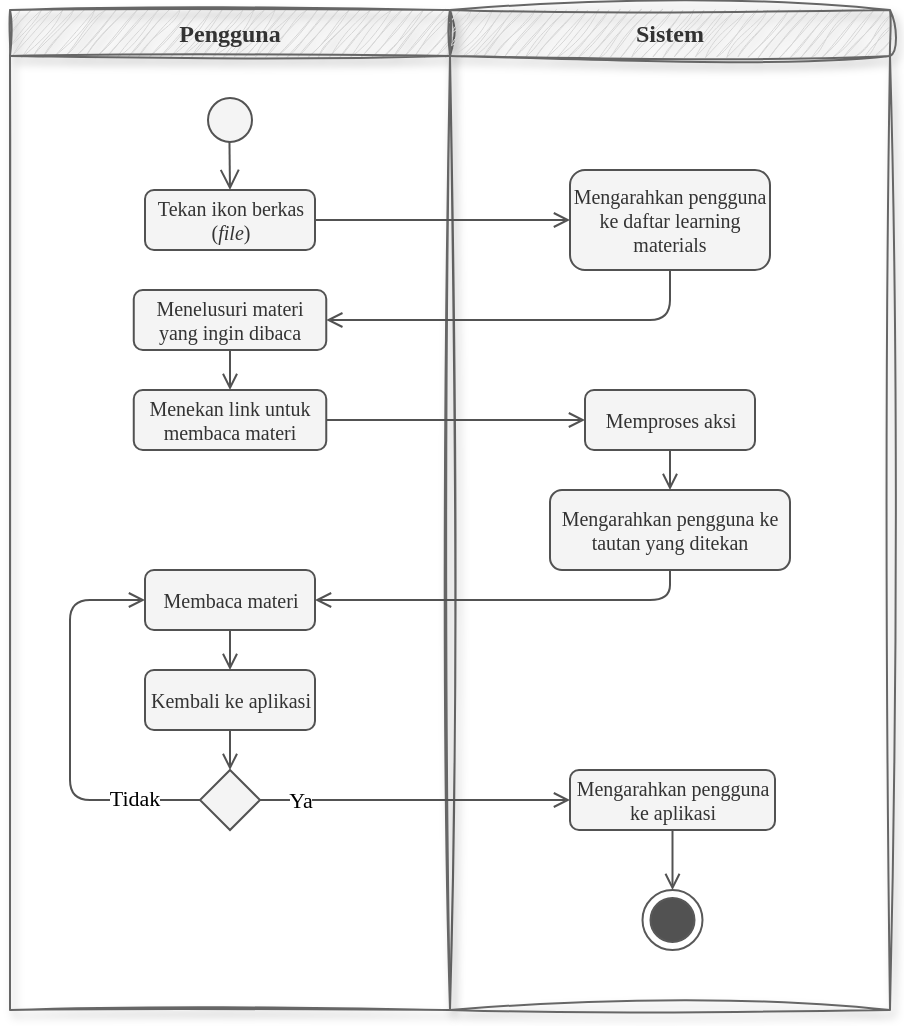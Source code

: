 <mxfile version="21.2.1" type="github">
  <diagram name="Page-1" id="Ld1aoI5Wh_hhJceakD75">
    <mxGraphModel dx="662" dy="398" grid="1" gridSize="10" guides="1" tooltips="1" connect="1" arrows="1" fold="1" page="1" pageScale="1" pageWidth="850" pageHeight="1100" math="0" shadow="0">
      <root>
        <mxCell id="0" />
        <mxCell id="1" parent="0" />
        <mxCell id="6NZ86adkNk5Ug3fPjiLe-1" value="Pengguna" style="swimlane;whiteSpace=wrap;html=1;fontFamily=Ubuntu;fontSource=https%3A%2F%2Ffonts.googleapis.com%2Fcss%3Ffamily%3DUbuntu;rounded=0;swimlaneFillColor=none;glass=0;shadow=1;sketch=1;curveFitting=1;jiggle=2;fillColor=#D6D6D6;fontColor=#333333;strokeColor=#666666;" vertex="1" parent="1">
          <mxGeometry x="180" y="70" width="220" height="500" as="geometry" />
        </mxCell>
        <mxCell id="6NZ86adkNk5Ug3fPjiLe-2" value="" style="ellipse;html=1;shape=startState;fillColor=#f4f4f4;strokeColor=#535353;strokeWidth=1;fillStyle=auto;fontColor=#595959;" vertex="1" parent="6NZ86adkNk5Ug3fPjiLe-1">
          <mxGeometry x="95" y="40" width="30" height="30" as="geometry" />
        </mxCell>
        <mxCell id="6NZ86adkNk5Ug3fPjiLe-3" value="" style="html=1;verticalAlign=bottom;endArrow=open;endSize=8;strokeColor=#525252;rounded=0;strokeWidth=1;fillColor=#eeeeee;exitX=0.491;exitY=0.867;exitDx=0;exitDy=0;exitPerimeter=0;entryX=0.5;entryY=0;entryDx=0;entryDy=0;fontColor=#333333;" edge="1" parent="6NZ86adkNk5Ug3fPjiLe-1" source="6NZ86adkNk5Ug3fPjiLe-2" target="6NZ86adkNk5Ug3fPjiLe-18">
          <mxGeometry relative="1" as="geometry">
            <mxPoint x="110" y="90" as="targetPoint" />
          </mxGeometry>
        </mxCell>
        <mxCell id="6NZ86adkNk5Ug3fPjiLe-18" value="Tekan ikon berkas (&lt;i&gt;file&lt;/i&gt;)" style="rounded=1;whiteSpace=wrap;html=1;fillColor=#f4f4f4;strokeColor=#525252;fontFamily=Ubuntu;fontSource=https%3A%2F%2Ffonts.googleapis.com%2Fcss%3Ffamily%3DUbuntu;fontSize=10;fontColor=#333333;" vertex="1" parent="6NZ86adkNk5Ug3fPjiLe-1">
          <mxGeometry x="67.5" y="90" width="85" height="30" as="geometry" />
        </mxCell>
        <mxCell id="6NZ86adkNk5Ug3fPjiLe-25" value="" style="rounded=0;orthogonalLoop=1;jettySize=auto;html=1;strokeColor=#525252;endArrow=open;endFill=0;" edge="1" parent="6NZ86adkNk5Ug3fPjiLe-1" source="6NZ86adkNk5Ug3fPjiLe-21" target="6NZ86adkNk5Ug3fPjiLe-24">
          <mxGeometry relative="1" as="geometry" />
        </mxCell>
        <mxCell id="6NZ86adkNk5Ug3fPjiLe-21" value="Menelusuri materi yang ingin dibaca" style="rounded=1;whiteSpace=wrap;html=1;fillColor=#f4f4f4;strokeColor=#525252;fontFamily=Ubuntu;fontSource=https%3A%2F%2Ffonts.googleapis.com%2Fcss%3Ffamily%3DUbuntu;fontSize=10;fontColor=#333333;" vertex="1" parent="6NZ86adkNk5Ug3fPjiLe-1">
          <mxGeometry x="61.88" y="140" width="96.25" height="30" as="geometry" />
        </mxCell>
        <mxCell id="6NZ86adkNk5Ug3fPjiLe-24" value="Menekan link untuk membaca materi" style="rounded=1;whiteSpace=wrap;html=1;fillColor=#f4f4f4;strokeColor=#525252;fontFamily=Ubuntu;fontSource=https%3A%2F%2Ffonts.googleapis.com%2Fcss%3Ffamily%3DUbuntu;fontSize=10;fontColor=#333333;" vertex="1" parent="6NZ86adkNk5Ug3fPjiLe-1">
          <mxGeometry x="61.88" y="190" width="96.25" height="30" as="geometry" />
        </mxCell>
        <mxCell id="6NZ86adkNk5Ug3fPjiLe-35" value="" style="rounded=0;orthogonalLoop=1;jettySize=auto;html=1;strokeColor=#525252;endArrow=open;endFill=0;" edge="1" parent="6NZ86adkNk5Ug3fPjiLe-1" source="6NZ86adkNk5Ug3fPjiLe-33" target="6NZ86adkNk5Ug3fPjiLe-34">
          <mxGeometry relative="1" as="geometry" />
        </mxCell>
        <mxCell id="6NZ86adkNk5Ug3fPjiLe-33" value="Membaca materi" style="rounded=1;whiteSpace=wrap;html=1;fillColor=#f4f4f4;strokeColor=#525252;fontFamily=Ubuntu;fontSource=https%3A%2F%2Ffonts.googleapis.com%2Fcss%3Ffamily%3DUbuntu;fontSize=10;fontColor=#333333;" vertex="1" parent="6NZ86adkNk5Ug3fPjiLe-1">
          <mxGeometry x="67.5" y="280" width="85" height="30" as="geometry" />
        </mxCell>
        <mxCell id="6NZ86adkNk5Ug3fPjiLe-34" value="Kembali ke aplikasi" style="rounded=1;whiteSpace=wrap;html=1;fillColor=#f4f4f4;strokeColor=#525252;fontFamily=Ubuntu;fontSource=https%3A%2F%2Ffonts.googleapis.com%2Fcss%3Ffamily%3DUbuntu;fontSize=10;fontColor=#333333;" vertex="1" parent="6NZ86adkNk5Ug3fPjiLe-1">
          <mxGeometry x="67.5" y="330" width="85" height="30" as="geometry" />
        </mxCell>
        <mxCell id="6NZ86adkNk5Ug3fPjiLe-15" value="Sistem" style="swimlane;whiteSpace=wrap;html=1;fontFamily=Ubuntu;fontSource=https%3A%2F%2Ffonts.googleapis.com%2Fcss%3Ffamily%3DUbuntu;rounded=0;swimlaneFillColor=none;glass=0;shadow=1;sketch=1;curveFitting=1;jiggle=2;fillColor=#D6D6D6;fontColor=#333333;strokeColor=#666666;" vertex="1" parent="1">
          <mxGeometry x="400" y="70" width="220" height="500" as="geometry" />
        </mxCell>
        <mxCell id="6NZ86adkNk5Ug3fPjiLe-19" value="Mengarahkan pengguna ke daftar learning materials" style="rounded=1;whiteSpace=wrap;html=1;fillColor=#f4f4f4;strokeColor=#525252;fontFamily=Ubuntu;fontSource=https%3A%2F%2Ffonts.googleapis.com%2Fcss%3Ffamily%3DUbuntu;fontSize=10;fontColor=#333333;" vertex="1" parent="6NZ86adkNk5Ug3fPjiLe-15">
          <mxGeometry x="60" y="80" width="100" height="50" as="geometry" />
        </mxCell>
        <mxCell id="6NZ86adkNk5Ug3fPjiLe-30" value="" style="rounded=0;orthogonalLoop=1;jettySize=auto;html=1;strokeColor=#525252;endArrow=open;endFill=0;" edge="1" parent="6NZ86adkNk5Ug3fPjiLe-15" source="6NZ86adkNk5Ug3fPjiLe-27" target="6NZ86adkNk5Ug3fPjiLe-29">
          <mxGeometry relative="1" as="geometry" />
        </mxCell>
        <mxCell id="6NZ86adkNk5Ug3fPjiLe-27" value="Memproses aksi" style="rounded=1;whiteSpace=wrap;html=1;fillColor=#f4f4f4;strokeColor=#525252;fontFamily=Ubuntu;fontSource=https%3A%2F%2Ffonts.googleapis.com%2Fcss%3Ffamily%3DUbuntu;fontSize=10;fontColor=#333333;" vertex="1" parent="6NZ86adkNk5Ug3fPjiLe-15">
          <mxGeometry x="67.5" y="190" width="85" height="30" as="geometry" />
        </mxCell>
        <mxCell id="6NZ86adkNk5Ug3fPjiLe-29" value="Mengarahkan pengguna ke tautan yang ditekan" style="rounded=1;whiteSpace=wrap;html=1;fillColor=#f4f4f4;strokeColor=#525252;fontFamily=Ubuntu;fontSource=https%3A%2F%2Ffonts.googleapis.com%2Fcss%3Ffamily%3DUbuntu;fontSize=10;fontColor=#333333;" vertex="1" parent="6NZ86adkNk5Ug3fPjiLe-15">
          <mxGeometry x="50" y="240" width="120" height="40" as="geometry" />
        </mxCell>
        <mxCell id="6NZ86adkNk5Ug3fPjiLe-43" value="" style="rounded=0;orthogonalLoop=1;jettySize=auto;html=1;strokeColor=#525252;endArrow=open;endFill=0;" edge="1" parent="6NZ86adkNk5Ug3fPjiLe-15" source="6NZ86adkNk5Ug3fPjiLe-40" target="6NZ86adkNk5Ug3fPjiLe-42">
          <mxGeometry relative="1" as="geometry" />
        </mxCell>
        <mxCell id="6NZ86adkNk5Ug3fPjiLe-40" value="Mengarahkan pengguna ke aplikasi" style="rounded=1;whiteSpace=wrap;html=1;fillColor=#f4f4f4;strokeColor=#525252;fontFamily=Ubuntu;fontSource=https%3A%2F%2Ffonts.googleapis.com%2Fcss%3Ffamily%3DUbuntu;fontSize=10;fontColor=#333333;" vertex="1" parent="6NZ86adkNk5Ug3fPjiLe-15">
          <mxGeometry x="60" y="380" width="102.5" height="30" as="geometry" />
        </mxCell>
        <mxCell id="6NZ86adkNk5Ug3fPjiLe-42" value="" style="ellipse;html=1;shape=endState;fillColor=#525252;strokeColor=#595959;strokeWidth=1;" vertex="1" parent="6NZ86adkNk5Ug3fPjiLe-15">
          <mxGeometry x="96.25" y="440" width="30" height="30" as="geometry" />
        </mxCell>
        <mxCell id="6NZ86adkNk5Ug3fPjiLe-20" style="rounded=0;orthogonalLoop=1;jettySize=auto;html=1;entryX=0;entryY=0.5;entryDx=0;entryDy=0;strokeColor=#525252;endArrow=open;endFill=0;" edge="1" parent="1" source="6NZ86adkNk5Ug3fPjiLe-18" target="6NZ86adkNk5Ug3fPjiLe-19">
          <mxGeometry relative="1" as="geometry" />
        </mxCell>
        <mxCell id="6NZ86adkNk5Ug3fPjiLe-22" style="edgeStyle=orthogonalEdgeStyle;rounded=1;orthogonalLoop=1;jettySize=auto;html=1;entryX=1;entryY=0.5;entryDx=0;entryDy=0;exitX=0.5;exitY=1;exitDx=0;exitDy=0;strokeColor=#525252;endArrow=open;endFill=0;" edge="1" parent="1" source="6NZ86adkNk5Ug3fPjiLe-19" target="6NZ86adkNk5Ug3fPjiLe-21">
          <mxGeometry relative="1" as="geometry" />
        </mxCell>
        <mxCell id="6NZ86adkNk5Ug3fPjiLe-28" style="rounded=0;orthogonalLoop=1;jettySize=auto;html=1;exitX=1;exitY=0.5;exitDx=0;exitDy=0;entryX=0;entryY=0.5;entryDx=0;entryDy=0;strokeColor=#525252;endArrow=open;endFill=0;" edge="1" parent="1" source="6NZ86adkNk5Ug3fPjiLe-24" target="6NZ86adkNk5Ug3fPjiLe-27">
          <mxGeometry relative="1" as="geometry" />
        </mxCell>
        <mxCell id="6NZ86adkNk5Ug3fPjiLe-32" style="edgeStyle=orthogonalEdgeStyle;rounded=1;orthogonalLoop=1;jettySize=auto;html=1;entryX=1;entryY=0.5;entryDx=0;entryDy=0;exitX=0.5;exitY=1;exitDx=0;exitDy=0;strokeColor=#525252;endArrow=open;endFill=0;" edge="1" parent="1" source="6NZ86adkNk5Ug3fPjiLe-29" target="6NZ86adkNk5Ug3fPjiLe-33">
          <mxGeometry relative="1" as="geometry">
            <mxPoint x="350" y="370" as="targetPoint" />
            <Array as="points">
              <mxPoint x="510" y="365" />
            </Array>
          </mxGeometry>
        </mxCell>
        <mxCell id="6NZ86adkNk5Ug3fPjiLe-39" style="edgeStyle=orthogonalEdgeStyle;rounded=1;orthogonalLoop=1;jettySize=auto;html=1;exitX=0;exitY=0.5;exitDx=0;exitDy=0;entryX=0;entryY=0.5;entryDx=0;entryDy=0;strokeColor=#525252;endArrow=open;endFill=0;" edge="1" parent="1" source="6NZ86adkNk5Ug3fPjiLe-37" target="6NZ86adkNk5Ug3fPjiLe-33">
          <mxGeometry relative="1" as="geometry">
            <Array as="points">
              <mxPoint x="210" y="465" />
              <mxPoint x="210" y="365" />
            </Array>
          </mxGeometry>
        </mxCell>
        <mxCell id="6NZ86adkNk5Ug3fPjiLe-45" value="Tidak" style="edgeLabel;html=1;align=center;verticalAlign=middle;resizable=0;points=[];spacingBottom=2;fontFamily=Ubuntu;fontSource=https%3A%2F%2Ffonts.googleapis.com%2Fcss%3Ffamily%3DUbuntu;" vertex="1" connectable="0" parent="6NZ86adkNk5Ug3fPjiLe-39">
          <mxGeometry x="-0.648" relative="1" as="geometry">
            <mxPoint x="2" as="offset" />
          </mxGeometry>
        </mxCell>
        <mxCell id="6NZ86adkNk5Ug3fPjiLe-41" style="rounded=0;orthogonalLoop=1;jettySize=auto;html=1;exitX=1;exitY=0.5;exitDx=0;exitDy=0;entryX=0;entryY=0.5;entryDx=0;entryDy=0;strokeColor=#525252;endArrow=open;endFill=0;" edge="1" parent="1" source="6NZ86adkNk5Ug3fPjiLe-37" target="6NZ86adkNk5Ug3fPjiLe-40">
          <mxGeometry relative="1" as="geometry">
            <mxPoint x="460" y="455" as="targetPoint" />
          </mxGeometry>
        </mxCell>
        <mxCell id="6NZ86adkNk5Ug3fPjiLe-44" value="Ya" style="edgeLabel;html=1;align=center;verticalAlign=middle;resizable=0;points=[];fontFamily=Ubuntu;fontSource=https%3A%2F%2Ffonts.googleapis.com%2Fcss%3Ffamily%3DUbuntu;" vertex="1" connectable="0" parent="6NZ86adkNk5Ug3fPjiLe-41">
          <mxGeometry x="-0.739" y="-1" relative="1" as="geometry">
            <mxPoint y="-1" as="offset" />
          </mxGeometry>
        </mxCell>
        <mxCell id="6NZ86adkNk5Ug3fPjiLe-37" value="" style="rhombus;whiteSpace=wrap;html=1;fontSize=10;fontFamily=Ubuntu;fillColor=#f4f4f4;strokeColor=#535353;fontColor=#333333;rounded=0;fontSource=https%3A%2F%2Ffonts.googleapis.com%2Fcss%3Ffamily%3DUbuntu;" vertex="1" parent="1">
          <mxGeometry x="275" y="450" width="30" height="30" as="geometry" />
        </mxCell>
        <mxCell id="6NZ86adkNk5Ug3fPjiLe-38" value="" style="rounded=0;orthogonalLoop=1;jettySize=auto;html=1;strokeColor=#525252;endArrow=open;endFill=0;" edge="1" parent="1" source="6NZ86adkNk5Ug3fPjiLe-34" target="6NZ86adkNk5Ug3fPjiLe-37">
          <mxGeometry relative="1" as="geometry" />
        </mxCell>
      </root>
    </mxGraphModel>
  </diagram>
</mxfile>
